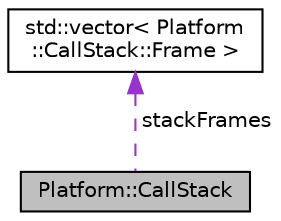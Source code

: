 digraph "Platform::CallStack"
{
  edge [fontname="Helvetica",fontsize="10",labelfontname="Helvetica",labelfontsize="10"];
  node [fontname="Helvetica",fontsize="10",shape=record];
  Node1 [label="Platform::CallStack",height=0.2,width=0.4,color="black", fillcolor="grey75", style="filled", fontcolor="black"];
  Node2 -> Node1 [dir="back",color="darkorchid3",fontsize="10",style="dashed",label=" stackFrames" ];
  Node2 [label="std::vector\< Platform\l::CallStack::Frame \>",height=0.2,width=0.4,color="black", fillcolor="white", style="filled",URL="$classstd_1_1vector.html"];
}
